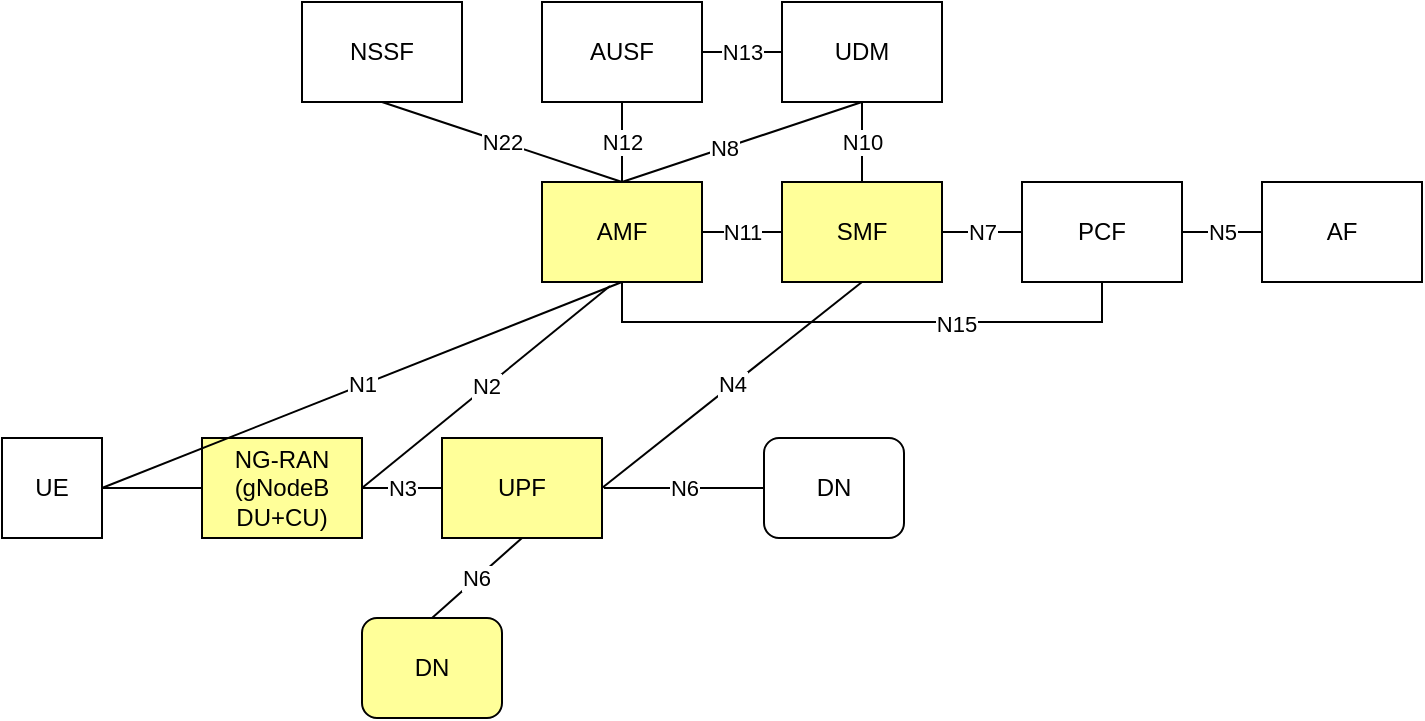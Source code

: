 <mxfile version="14.6.13" type="device"><diagram id="mBmKHvpun9nsONiVrLFB" name="Page-1"><mxGraphModel dx="1086" dy="806" grid="1" gridSize="10" guides="1" tooltips="1" connect="1" arrows="1" fold="1" page="1" pageScale="1" pageWidth="850" pageHeight="1100" math="0" shadow="0"><root><mxCell id="0"/><mxCell id="1" parent="0"/><mxCell id="9GTA1IqihidLtggRgWW--1" value="NSSF" style="rounded=0;whiteSpace=wrap;html=1;" vertex="1" parent="1"><mxGeometry x="260" y="310" width="80" height="50" as="geometry"/></mxCell><mxCell id="9GTA1IqihidLtggRgWW--2" value="AUSF" style="rounded=0;whiteSpace=wrap;html=1;" vertex="1" parent="1"><mxGeometry x="380" y="310" width="80" height="50" as="geometry"/></mxCell><mxCell id="9GTA1IqihidLtggRgWW--3" value="UDM" style="rounded=0;whiteSpace=wrap;html=1;" vertex="1" parent="1"><mxGeometry x="500" y="310" width="80" height="50" as="geometry"/></mxCell><mxCell id="9GTA1IqihidLtggRgWW--4" style="edgeStyle=orthogonalEdgeStyle;rounded=0;orthogonalLoop=1;jettySize=auto;html=1;exitX=0.5;exitY=1;exitDx=0;exitDy=0;entryX=0.5;entryY=1;entryDx=0;entryDy=0;endArrow=none;endFill=0;" edge="1" parent="1" source="9GTA1IqihidLtggRgWW--6" target="9GTA1IqihidLtggRgWW--8"><mxGeometry relative="1" as="geometry"/></mxCell><mxCell id="9GTA1IqihidLtggRgWW--5" value="N15" style="edgeLabel;html=1;align=center;verticalAlign=middle;resizable=0;points=[];" vertex="1" connectable="0" parent="9GTA1IqihidLtggRgWW--4"><mxGeometry x="0.336" y="-1" relative="1" as="geometry"><mxPoint as="offset"/></mxGeometry></mxCell><mxCell id="9GTA1IqihidLtggRgWW--6" value="AMF" style="rounded=0;whiteSpace=wrap;html=1;fillColor=#FFFF99;" vertex="1" parent="1"><mxGeometry x="380" y="400" width="80" height="50" as="geometry"/></mxCell><mxCell id="9GTA1IqihidLtggRgWW--7" value="SMF" style="rounded=0;whiteSpace=wrap;html=1;fillColor=#FFFF99;" vertex="1" parent="1"><mxGeometry x="500" y="400" width="80" height="50" as="geometry"/></mxCell><mxCell id="9GTA1IqihidLtggRgWW--8" value="PCF" style="rounded=0;whiteSpace=wrap;html=1;" vertex="1" parent="1"><mxGeometry x="620" y="400" width="80" height="50" as="geometry"/></mxCell><mxCell id="9GTA1IqihidLtggRgWW--9" value="AF" style="rounded=0;whiteSpace=wrap;html=1;" vertex="1" parent="1"><mxGeometry x="740" y="400" width="80" height="50" as="geometry"/></mxCell><mxCell id="9GTA1IqihidLtggRgWW--10" value="UPF" style="rounded=0;whiteSpace=wrap;html=1;fillColor=#FFFF99;" vertex="1" parent="1"><mxGeometry x="330" y="528" width="80" height="50" as="geometry"/></mxCell><mxCell id="9GTA1IqihidLtggRgWW--11" value="NG-RAN&lt;br&gt;(gNodeB DU+CU)" style="rounded=0;whiteSpace=wrap;html=1;fillColor=#FFFF99;" vertex="1" parent="1"><mxGeometry x="210" y="528" width="80" height="50" as="geometry"/></mxCell><mxCell id="9GTA1IqihidLtggRgWW--12" value="UE" style="rounded=0;whiteSpace=wrap;html=1;" vertex="1" parent="1"><mxGeometry x="110" y="528" width="50" height="50" as="geometry"/></mxCell><mxCell id="9GTA1IqihidLtggRgWW--13" value="DN" style="rounded=1;whiteSpace=wrap;html=1;fillColor=#FFFF99;" vertex="1" parent="1"><mxGeometry x="290" y="618" width="70" height="50" as="geometry"/></mxCell><mxCell id="9GTA1IqihidLtggRgWW--14" value="DN" style="rounded=1;whiteSpace=wrap;html=1;" vertex="1" parent="1"><mxGeometry x="491" y="528" width="70" height="50" as="geometry"/></mxCell><mxCell id="9GTA1IqihidLtggRgWW--15" value="" style="endArrow=none;html=1;entryX=0;entryY=0.5;entryDx=0;entryDy=0;exitX=1;exitY=0.5;exitDx=0;exitDy=0;" edge="1" parent="1" source="9GTA1IqihidLtggRgWW--12" target="9GTA1IqihidLtggRgWW--11"><mxGeometry width="50" height="50" relative="1" as="geometry"><mxPoint x="140" y="688" as="sourcePoint"/><mxPoint x="190" y="638" as="targetPoint"/></mxGeometry></mxCell><mxCell id="9GTA1IqihidLtggRgWW--16" value="N3" style="endArrow=none;html=1;entryX=0;entryY=0.5;entryDx=0;entryDy=0;exitX=1;exitY=0.5;exitDx=0;exitDy=0;" edge="1" parent="1" source="9GTA1IqihidLtggRgWW--11" target="9GTA1IqihidLtggRgWW--10"><mxGeometry width="50" height="50" relative="1" as="geometry"><mxPoint x="180" y="563" as="sourcePoint"/><mxPoint x="220" y="563" as="targetPoint"/></mxGeometry></mxCell><mxCell id="9GTA1IqihidLtggRgWW--17" value="N1" style="endArrow=none;html=1;entryX=0.5;entryY=1;entryDx=0;entryDy=0;exitX=1;exitY=0.5;exitDx=0;exitDy=0;" edge="1" parent="1" source="9GTA1IqihidLtggRgWW--12" target="9GTA1IqihidLtggRgWW--6"><mxGeometry width="50" height="50" relative="1" as="geometry"><mxPoint x="170" y="530" as="sourcePoint"/><mxPoint x="370" y="420" as="targetPoint"/></mxGeometry></mxCell><mxCell id="9GTA1IqihidLtggRgWW--18" value="N6" style="endArrow=none;html=1;exitX=0.5;exitY=0;exitDx=0;exitDy=0;" edge="1" parent="1" source="9GTA1IqihidLtggRgWW--13"><mxGeometry width="50" height="50" relative="1" as="geometry"><mxPoint x="320" y="583" as="sourcePoint"/><mxPoint x="370" y="578" as="targetPoint"/></mxGeometry></mxCell><mxCell id="9GTA1IqihidLtggRgWW--19" value="N4" style="endArrow=none;html=1;entryX=0.5;entryY=1;entryDx=0;entryDy=0;exitX=1;exitY=0.5;exitDx=0;exitDy=0;" edge="1" parent="1" source="9GTA1IqihidLtggRgWW--10" target="9GTA1IqihidLtggRgWW--7"><mxGeometry width="50" height="50" relative="1" as="geometry"><mxPoint x="540" y="600" as="sourcePoint"/><mxPoint x="580" y="600" as="targetPoint"/></mxGeometry></mxCell><mxCell id="9GTA1IqihidLtggRgWW--20" value="N6" style="endArrow=none;html=1;entryX=0;entryY=0.5;entryDx=0;entryDy=0;exitX=1;exitY=0.5;exitDx=0;exitDy=0;" edge="1" parent="1" target="9GTA1IqihidLtggRgWW--14"><mxGeometry width="50" height="50" relative="1" as="geometry"><mxPoint x="411" y="553" as="sourcePoint"/><mxPoint x="251" y="603" as="targetPoint"/></mxGeometry></mxCell><mxCell id="9GTA1IqihidLtggRgWW--21" value="N2" style="endArrow=none;html=1;entryX=0.425;entryY=1.04;entryDx=0;entryDy=0;exitX=1;exitY=0.5;exitDx=0;exitDy=0;entryPerimeter=0;" edge="1" parent="1" source="9GTA1IqihidLtggRgWW--11" target="9GTA1IqihidLtggRgWW--6"><mxGeometry width="50" height="50" relative="1" as="geometry"><mxPoint x="560" y="620" as="sourcePoint"/><mxPoint x="600" y="620" as="targetPoint"/></mxGeometry></mxCell><mxCell id="9GTA1IqihidLtggRgWW--22" value="N5" style="endArrow=none;html=1;entryX=0;entryY=0.5;entryDx=0;entryDy=0;exitX=1;exitY=0.5;exitDx=0;exitDy=0;" edge="1" parent="1" source="9GTA1IqihidLtggRgWW--8" target="9GTA1IqihidLtggRgWW--9"><mxGeometry width="50" height="50" relative="1" as="geometry"><mxPoint x="510" y="650" as="sourcePoint"/><mxPoint x="590" y="650" as="targetPoint"/></mxGeometry></mxCell><mxCell id="9GTA1IqihidLtggRgWW--23" value="N13" style="endArrow=none;html=1;entryX=0;entryY=0.5;entryDx=0;entryDy=0;exitX=1;exitY=0.5;exitDx=0;exitDy=0;" edge="1" parent="1" source="9GTA1IqihidLtggRgWW--2" target="9GTA1IqihidLtggRgWW--3"><mxGeometry width="50" height="50" relative="1" as="geometry"><mxPoint x="560" y="573" as="sourcePoint"/><mxPoint x="640" y="573" as="targetPoint"/></mxGeometry></mxCell><mxCell id="9GTA1IqihidLtggRgWW--24" value="N11" style="endArrow=none;html=1;entryX=0;entryY=0.5;entryDx=0;entryDy=0;exitX=1;exitY=0.5;exitDx=0;exitDy=0;" edge="1" parent="1" source="9GTA1IqihidLtggRgWW--6" target="9GTA1IqihidLtggRgWW--7"><mxGeometry width="50" height="50" relative="1" as="geometry"><mxPoint x="570" y="583" as="sourcePoint"/><mxPoint x="650" y="583" as="targetPoint"/></mxGeometry></mxCell><mxCell id="9GTA1IqihidLtggRgWW--25" value="N7" style="endArrow=none;html=1;entryX=0;entryY=0.5;entryDx=0;entryDy=0;exitX=1;exitY=0.5;exitDx=0;exitDy=0;" edge="1" parent="1" source="9GTA1IqihidLtggRgWW--7" target="9GTA1IqihidLtggRgWW--8"><mxGeometry width="50" height="50" relative="1" as="geometry"><mxPoint x="580" y="593" as="sourcePoint"/><mxPoint x="660" y="593" as="targetPoint"/></mxGeometry></mxCell><mxCell id="9GTA1IqihidLtggRgWW--26" value="N12" style="endArrow=none;html=1;entryX=0.5;entryY=0;entryDx=0;entryDy=0;exitX=0.5;exitY=1;exitDx=0;exitDy=0;" edge="1" parent="1" source="9GTA1IqihidLtggRgWW--2" target="9GTA1IqihidLtggRgWW--6"><mxGeometry width="50" height="50" relative="1" as="geometry"><mxPoint x="520" y="660" as="sourcePoint"/><mxPoint x="600" y="660" as="targetPoint"/></mxGeometry></mxCell><mxCell id="9GTA1IqihidLtggRgWW--27" value="N10" style="endArrow=none;html=1;exitX=0.5;exitY=1;exitDx=0;exitDy=0;entryX=0.5;entryY=0;entryDx=0;entryDy=0;" edge="1" parent="1" source="9GTA1IqihidLtggRgWW--3" target="9GTA1IqihidLtggRgWW--7"><mxGeometry width="50" height="50" relative="1" as="geometry"><mxPoint x="530" y="670" as="sourcePoint"/><mxPoint x="540" y="390" as="targetPoint"/></mxGeometry></mxCell><mxCell id="9GTA1IqihidLtggRgWW--28" value="" style="endArrow=none;html=1;entryX=0.5;entryY=1;entryDx=0;entryDy=0;exitX=0.5;exitY=0;exitDx=0;exitDy=0;" edge="1" parent="1" source="9GTA1IqihidLtggRgWW--6" target="9GTA1IqihidLtggRgWW--3"><mxGeometry width="50" height="50" relative="1" as="geometry"><mxPoint x="530" y="670" as="sourcePoint"/><mxPoint x="610" y="670" as="targetPoint"/></mxGeometry></mxCell><mxCell id="9GTA1IqihidLtggRgWW--29" value="N8" style="edgeLabel;html=1;align=center;verticalAlign=middle;resizable=0;points=[];" vertex="1" connectable="0" parent="9GTA1IqihidLtggRgWW--28"><mxGeometry x="-0.165" relative="1" as="geometry"><mxPoint as="offset"/></mxGeometry></mxCell><mxCell id="9GTA1IqihidLtggRgWW--30" value="N22" style="endArrow=none;html=1;entryX=0.5;entryY=0;entryDx=0;entryDy=0;exitX=0.5;exitY=1;exitDx=0;exitDy=0;" edge="1" parent="1" source="9GTA1IqihidLtggRgWW--1" target="9GTA1IqihidLtggRgWW--6"><mxGeometry width="50" height="50" relative="1" as="geometry"><mxPoint x="540" y="680" as="sourcePoint"/><mxPoint x="620" y="680" as="targetPoint"/></mxGeometry></mxCell></root></mxGraphModel></diagram></mxfile>